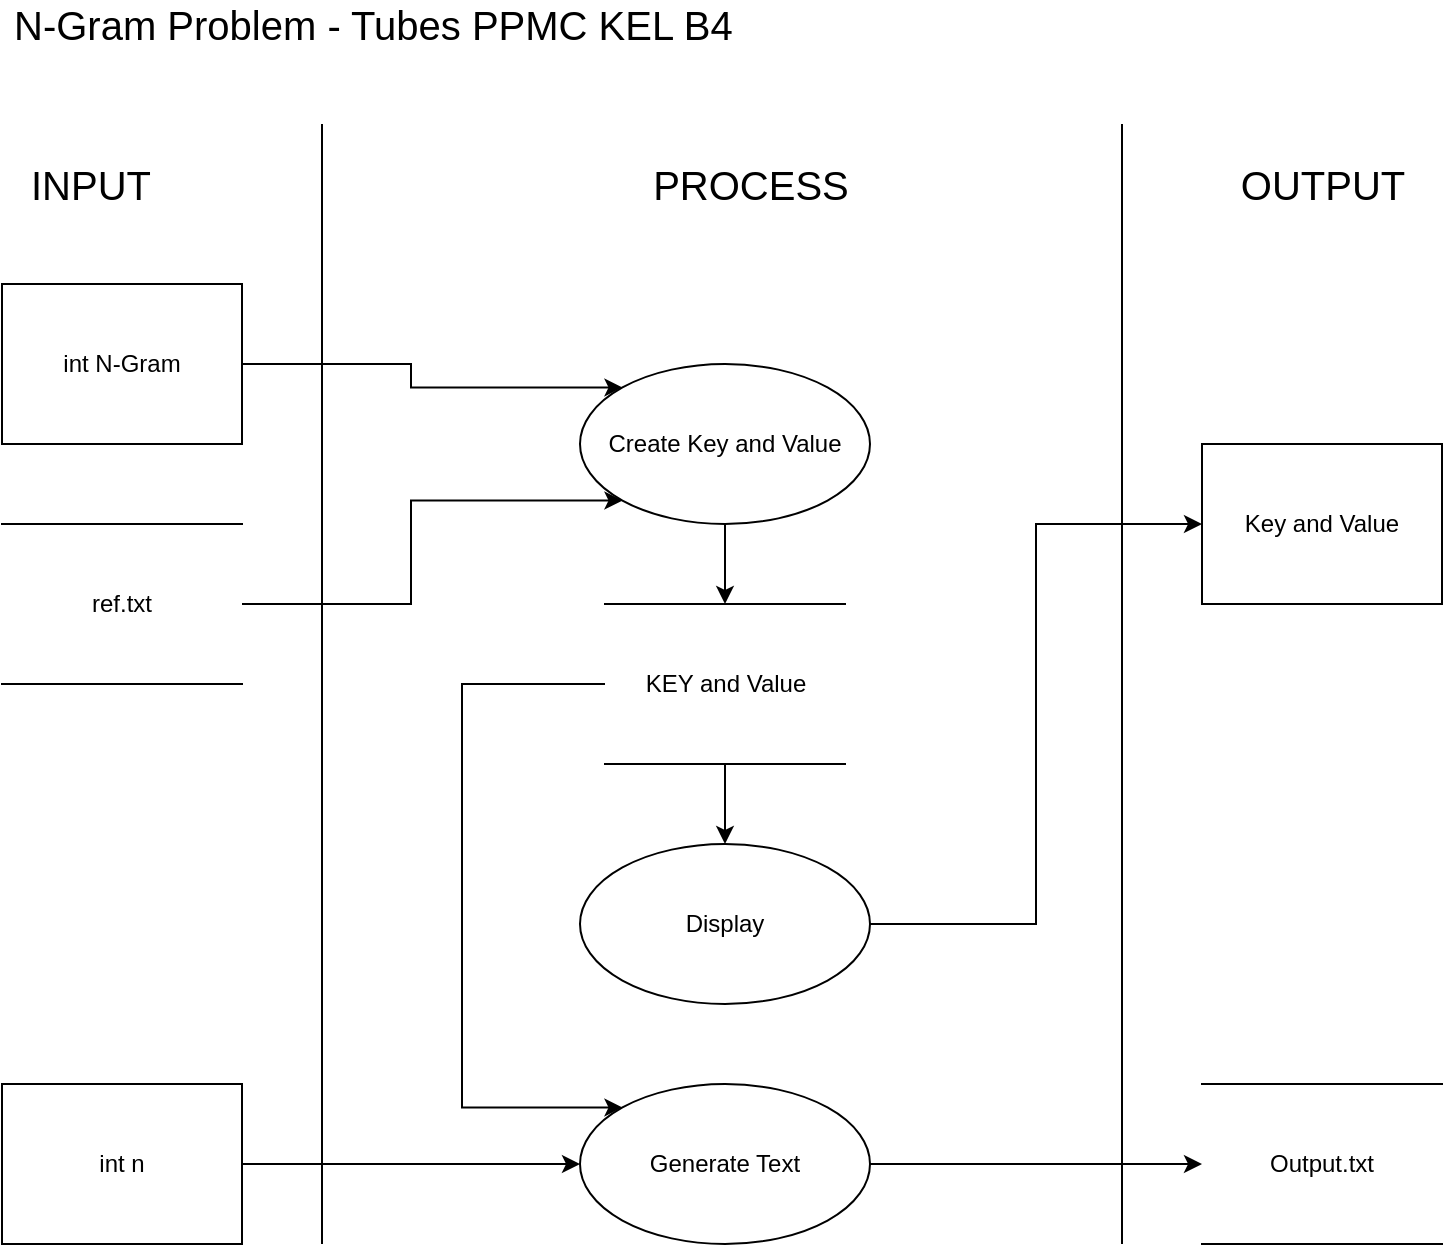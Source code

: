 <mxfile version="12.9.9" type="google" pages="2"><diagram id="C5RBs43oDa-KdzZeNtuy" name="DFD_L0"><mxGraphModel dx="1145" dy="717" grid="1" gridSize="10" guides="1" tooltips="1" connect="1" arrows="1" fold="1" page="1" pageScale="1" pageWidth="827" pageHeight="1169" math="0" shadow="0"><root><mxCell id="WIyWlLk6GJQsqaUBKTNV-0"/><mxCell id="WIyWlLk6GJQsqaUBKTNV-1" parent="WIyWlLk6GJQsqaUBKTNV-0"/><mxCell id="nOszm-Bof7MtJ6RwHUil-0" value="&lt;font style=&quot;font-size: 20px&quot;&gt;N-Gram Problem - Tubes PPMC KEL B4&lt;/font&gt;" style="text;html=1;align=left;verticalAlign=middle;resizable=0;points=[];autosize=1;" vertex="1" parent="WIyWlLk6GJQsqaUBKTNV-1"><mxGeometry x="44" y="20" width="370" height="20" as="geometry"/></mxCell><mxCell id="nOszm-Bof7MtJ6RwHUil-1" value="&lt;font style=&quot;font-size: 20px&quot;&gt;INPUT&lt;/font&gt;" style="text;html=1;align=center;verticalAlign=middle;resizable=0;points=[];autosize=1;" vertex="1" parent="WIyWlLk6GJQsqaUBKTNV-1"><mxGeometry x="44" y="100" width="80" height="20" as="geometry"/></mxCell><mxCell id="nOszm-Bof7MtJ6RwHUil-2" value="&lt;span style=&quot;font-size: 20px&quot;&gt;PROCESS&lt;/span&gt;" style="text;html=1;align=center;verticalAlign=middle;resizable=0;points=[];autosize=1;" vertex="1" parent="WIyWlLk6GJQsqaUBKTNV-1"><mxGeometry x="359" y="100" width="110" height="20" as="geometry"/></mxCell><mxCell id="nOszm-Bof7MtJ6RwHUil-4" value="&lt;font style=&quot;font-size: 20px&quot;&gt;OUTPUT&lt;/font&gt;" style="text;html=1;align=center;verticalAlign=middle;resizable=0;points=[];autosize=1;" vertex="1" parent="WIyWlLk6GJQsqaUBKTNV-1"><mxGeometry x="650" y="100" width="100" height="20" as="geometry"/></mxCell><mxCell id="nOszm-Bof7MtJ6RwHUil-5" value="" style="endArrow=none;html=1;" edge="1" parent="WIyWlLk6GJQsqaUBKTNV-1"><mxGeometry width="50" height="50" relative="1" as="geometry"><mxPoint x="200" y="640" as="sourcePoint"/><mxPoint x="200" y="80" as="targetPoint"/></mxGeometry></mxCell><mxCell id="nOszm-Bof7MtJ6RwHUil-16" style="edgeStyle=orthogonalEdgeStyle;rounded=0;orthogonalLoop=1;jettySize=auto;html=1;exitX=1;exitY=0.5;exitDx=0;exitDy=0;entryX=0;entryY=0;entryDx=0;entryDy=0;" edge="1" parent="WIyWlLk6GJQsqaUBKTNV-1" source="nOszm-Bof7MtJ6RwHUil-10" target="nOszm-Bof7MtJ6RwHUil-15"><mxGeometry relative="1" as="geometry"/></mxCell><mxCell id="nOszm-Bof7MtJ6RwHUil-10" value="int N-Gram" style="rounded=0;whiteSpace=wrap;html=1;align=center;" vertex="1" parent="WIyWlLk6GJQsqaUBKTNV-1"><mxGeometry x="40" y="160" width="120" height="80" as="geometry"/></mxCell><mxCell id="nOszm-Bof7MtJ6RwHUil-27" style="edgeStyle=orthogonalEdgeStyle;rounded=0;orthogonalLoop=1;jettySize=auto;html=1;exitX=1;exitY=0.5;exitDx=0;exitDy=0;entryX=0;entryY=0.5;entryDx=0;entryDy=0;" edge="1" parent="WIyWlLk6GJQsqaUBKTNV-1" source="nOszm-Bof7MtJ6RwHUil-11" target="nOszm-Bof7MtJ6RwHUil-24"><mxGeometry relative="1" as="geometry"/></mxCell><mxCell id="nOszm-Bof7MtJ6RwHUil-11" value="int n" style="rounded=0;whiteSpace=wrap;html=1;align=center;" vertex="1" parent="WIyWlLk6GJQsqaUBKTNV-1"><mxGeometry x="40" y="560" width="120" height="80" as="geometry"/></mxCell><mxCell id="nOszm-Bof7MtJ6RwHUil-17" style="edgeStyle=orthogonalEdgeStyle;rounded=0;orthogonalLoop=1;jettySize=auto;html=1;exitX=1;exitY=0.5;exitDx=0;exitDy=0;entryX=0;entryY=1;entryDx=0;entryDy=0;" edge="1" parent="WIyWlLk6GJQsqaUBKTNV-1" source="nOszm-Bof7MtJ6RwHUil-12" target="nOszm-Bof7MtJ6RwHUil-15"><mxGeometry relative="1" as="geometry"/></mxCell><mxCell id="nOszm-Bof7MtJ6RwHUil-12" value="ref.txt" style="shape=partialRectangle;whiteSpace=wrap;html=1;left=0;right=0;fillColor=none;align=center;" vertex="1" parent="WIyWlLk6GJQsqaUBKTNV-1"><mxGeometry x="40" y="280" width="120" height="80" as="geometry"/></mxCell><mxCell id="nOszm-Bof7MtJ6RwHUil-13" value="" style="endArrow=none;html=1;" edge="1" parent="WIyWlLk6GJQsqaUBKTNV-1"><mxGeometry width="50" height="50" relative="1" as="geometry"><mxPoint x="600" y="640" as="sourcePoint"/><mxPoint x="600" y="80" as="targetPoint"/></mxGeometry></mxCell><mxCell id="nOszm-Bof7MtJ6RwHUil-14" value="Key and Value" style="rounded=0;whiteSpace=wrap;html=1;align=center;" vertex="1" parent="WIyWlLk6GJQsqaUBKTNV-1"><mxGeometry x="640" y="240" width="120" height="80" as="geometry"/></mxCell><mxCell id="nOszm-Bof7MtJ6RwHUil-20" style="edgeStyle=orthogonalEdgeStyle;rounded=0;orthogonalLoop=1;jettySize=auto;html=1;exitX=0.5;exitY=1;exitDx=0;exitDy=0;entryX=0.5;entryY=0;entryDx=0;entryDy=0;" edge="1" parent="WIyWlLk6GJQsqaUBKTNV-1" source="nOszm-Bof7MtJ6RwHUil-15" target="nOszm-Bof7MtJ6RwHUil-19"><mxGeometry relative="1" as="geometry"/></mxCell><mxCell id="nOszm-Bof7MtJ6RwHUil-15" value="Create Key and Value" style="ellipse;whiteSpace=wrap;html=1;align=center;" vertex="1" parent="WIyWlLk6GJQsqaUBKTNV-1"><mxGeometry x="329" y="200" width="145" height="80" as="geometry"/></mxCell><mxCell id="nOszm-Bof7MtJ6RwHUil-22" style="edgeStyle=orthogonalEdgeStyle;rounded=0;orthogonalLoop=1;jettySize=auto;html=1;exitX=0.5;exitY=1;exitDx=0;exitDy=0;entryX=0.5;entryY=0;entryDx=0;entryDy=0;" edge="1" parent="WIyWlLk6GJQsqaUBKTNV-1" source="nOszm-Bof7MtJ6RwHUil-19" target="nOszm-Bof7MtJ6RwHUil-21"><mxGeometry relative="1" as="geometry"/></mxCell><mxCell id="nOszm-Bof7MtJ6RwHUil-26" style="edgeStyle=orthogonalEdgeStyle;rounded=0;orthogonalLoop=1;jettySize=auto;html=1;exitX=0;exitY=0.5;exitDx=0;exitDy=0;entryX=0;entryY=0;entryDx=0;entryDy=0;" edge="1" parent="WIyWlLk6GJQsqaUBKTNV-1" source="nOszm-Bof7MtJ6RwHUil-19" target="nOszm-Bof7MtJ6RwHUil-24"><mxGeometry relative="1" as="geometry"><Array as="points"><mxPoint x="270" y="360"/><mxPoint x="270" y="572"/></Array></mxGeometry></mxCell><mxCell id="nOszm-Bof7MtJ6RwHUil-19" value="KEY and Value" style="shape=partialRectangle;whiteSpace=wrap;html=1;left=0;right=0;fillColor=none;align=center;" vertex="1" parent="WIyWlLk6GJQsqaUBKTNV-1"><mxGeometry x="341.5" y="320" width="120" height="80" as="geometry"/></mxCell><mxCell id="nOszm-Bof7MtJ6RwHUil-23" style="edgeStyle=orthogonalEdgeStyle;rounded=0;orthogonalLoop=1;jettySize=auto;html=1;exitX=1;exitY=0.5;exitDx=0;exitDy=0;entryX=0;entryY=0.5;entryDx=0;entryDy=0;" edge="1" parent="WIyWlLk6GJQsqaUBKTNV-1" source="nOszm-Bof7MtJ6RwHUil-21" target="nOszm-Bof7MtJ6RwHUil-14"><mxGeometry relative="1" as="geometry"/></mxCell><mxCell id="nOszm-Bof7MtJ6RwHUil-21" value="Display" style="ellipse;whiteSpace=wrap;html=1;align=center;" vertex="1" parent="WIyWlLk6GJQsqaUBKTNV-1"><mxGeometry x="329" y="440" width="145" height="80" as="geometry"/></mxCell><mxCell id="nOszm-Bof7MtJ6RwHUil-29" style="edgeStyle=orthogonalEdgeStyle;rounded=0;orthogonalLoop=1;jettySize=auto;html=1;exitX=1;exitY=0.5;exitDx=0;exitDy=0;entryX=0;entryY=0.5;entryDx=0;entryDy=0;" edge="1" parent="WIyWlLk6GJQsqaUBKTNV-1" source="nOszm-Bof7MtJ6RwHUil-24" target="nOszm-Bof7MtJ6RwHUil-28"><mxGeometry relative="1" as="geometry"/></mxCell><mxCell id="nOszm-Bof7MtJ6RwHUil-24" value="Generate Text" style="ellipse;whiteSpace=wrap;html=1;align=center;" vertex="1" parent="WIyWlLk6GJQsqaUBKTNV-1"><mxGeometry x="329" y="560" width="145" height="80" as="geometry"/></mxCell><mxCell id="nOszm-Bof7MtJ6RwHUil-28" value="Output.txt" style="shape=partialRectangle;whiteSpace=wrap;html=1;left=0;right=0;fillColor=none;align=center;" vertex="1" parent="WIyWlLk6GJQsqaUBKTNV-1"><mxGeometry x="640" y="560" width="120" height="80" as="geometry"/></mxCell></root></mxGraphModel></diagram><diagram id="3Yhgu0Otbi7F-pNFvVpI" name="Flowchart"><mxGraphModel dx="927" dy="430" grid="1" gridSize="10" guides="1" tooltips="1" connect="1" arrows="1" fold="1" page="1" pageScale="1" pageWidth="850" pageHeight="1100" math="0" shadow="0"><root><mxCell id="3IShdoRePe7WkJV_9eBA-0"/><mxCell id="3IShdoRePe7WkJV_9eBA-1" parent="3IShdoRePe7WkJV_9eBA-0"/></root></mxGraphModel></diagram></mxfile>
